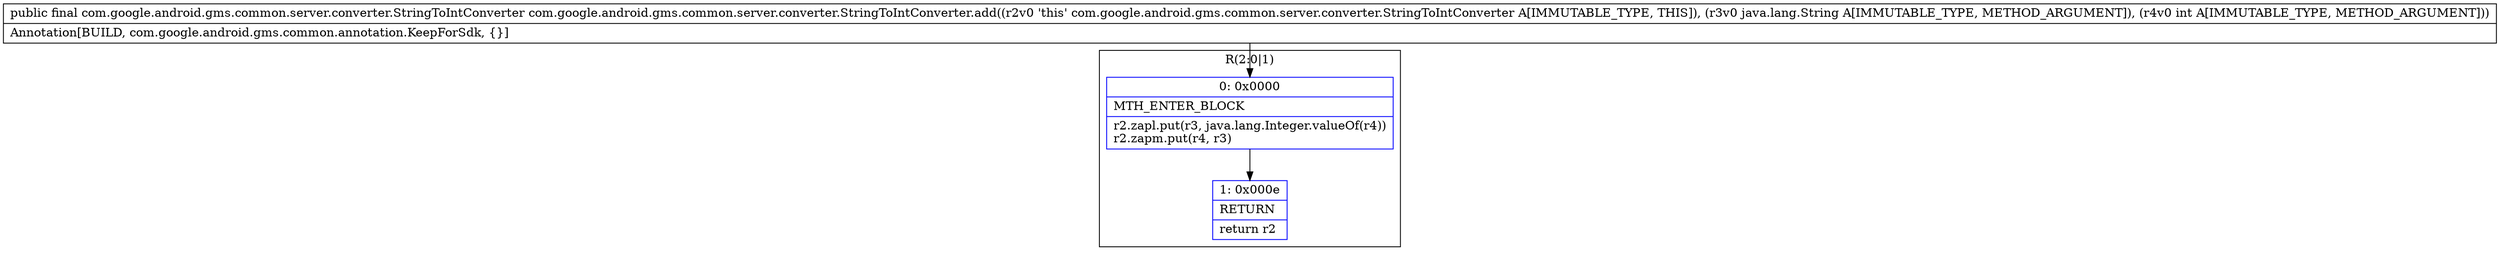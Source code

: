 digraph "CFG forcom.google.android.gms.common.server.converter.StringToIntConverter.add(Ljava\/lang\/String;I)Lcom\/google\/android\/gms\/common\/server\/converter\/StringToIntConverter;" {
subgraph cluster_Region_1331839370 {
label = "R(2:0|1)";
node [shape=record,color=blue];
Node_0 [shape=record,label="{0\:\ 0x0000|MTH_ENTER_BLOCK\l|r2.zapl.put(r3, java.lang.Integer.valueOf(r4))\lr2.zapm.put(r4, r3)\l}"];
Node_1 [shape=record,label="{1\:\ 0x000e|RETURN\l|return r2\l}"];
}
MethodNode[shape=record,label="{public final com.google.android.gms.common.server.converter.StringToIntConverter com.google.android.gms.common.server.converter.StringToIntConverter.add((r2v0 'this' com.google.android.gms.common.server.converter.StringToIntConverter A[IMMUTABLE_TYPE, THIS]), (r3v0 java.lang.String A[IMMUTABLE_TYPE, METHOD_ARGUMENT]), (r4v0 int A[IMMUTABLE_TYPE, METHOD_ARGUMENT]))  | Annotation[BUILD, com.google.android.gms.common.annotation.KeepForSdk, \{\}]\l}"];
MethodNode -> Node_0;
Node_0 -> Node_1;
}

